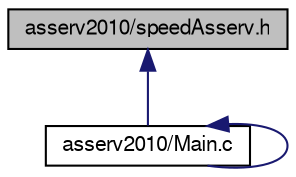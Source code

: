 digraph G
{
  edge [fontname="FreeSans",fontsize="10",labelfontname="FreeSans",labelfontsize="10"];
  node [fontname="FreeSans",fontsize="10",shape=record];
  Node1 [label="asserv2010/speedAsserv.h",height=0.2,width=0.4,color="black", fillcolor="grey75", style="filled" fontcolor="black"];
  Node1 -> Node2 [dir=back,color="midnightblue",fontsize="10",style="solid",fontname="FreeSans"];
  Node2 [label="asserv2010/Main.c",height=0.2,width=0.4,color="black", fillcolor="white", style="filled",URL="$_main_8c.html"];
  Node2 -> Node2 [dir=back,color="midnightblue",fontsize="10",style="solid",fontname="FreeSans"];
}
